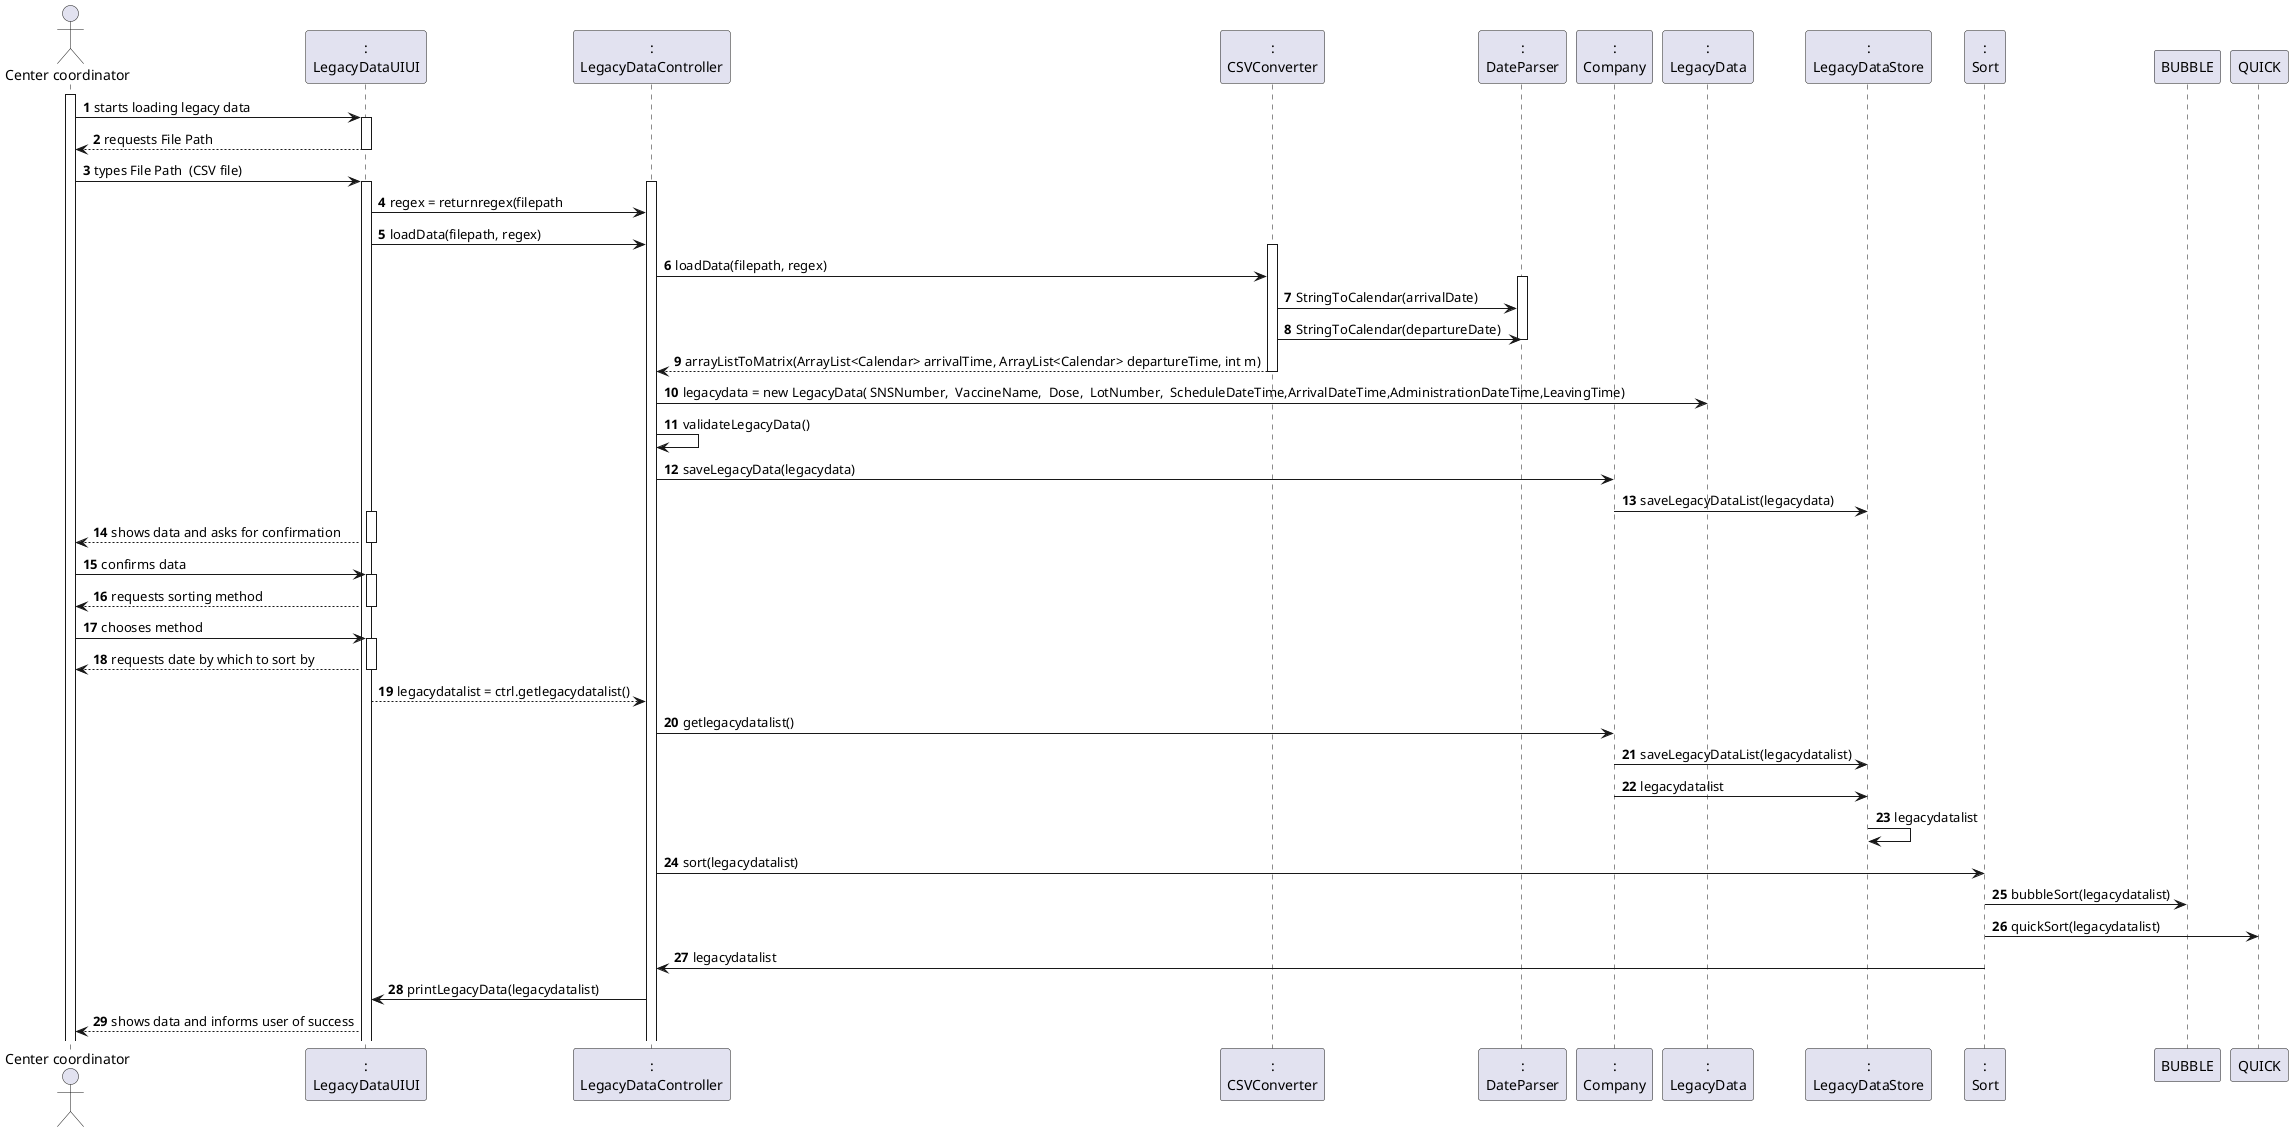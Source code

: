 @startuml
'https://plantuml.com/sequence-diagram

autonumber
actor "Center coordinator" as CC

participant ":\nLegacyDataUIUI" as UI
participant ":\nLegacyDataController" as CTRL
participant ":\nCSVConverter" as FILE
participant ":\nDateParser" as DATE
participant ":\nCompany" as COM
participant ":\nLegacyData" as LEG
participant ":\nLegacyDataStore" as STORE
participant ":\nSort" as SORT

activate CC
CC -> UI : starts loading legacy data
activate UI
UI --> CC : requests File Path
deactivate UI
CC-> UI : types File Path  (CSV file)

activate UI
activate CTRL
UI -> CTRL : regex = returnregex(filepath
UI -> CTRL : loadData(filepath, regex)
activate FILE
CTRL -> FILE : loadData(filepath, regex)
activate  DATE
FILE-> DATE : StringToCalendar(arrivalDate)
FILE-> DATE : StringToCalendar(departureDate)
deactivate DATE
FILE --> CTRL :arrayListToMatrix(ArrayList<Calendar> arrivalTime, ArrayList<Calendar> departureTime, int m)
deactivate FILE
CTRL -> LEG : legacydata = new LegacyData( SNSNumber,  VaccineName,  Dose,  LotNumber,  ScheduleDateTime,ArrivalDateTime,AdministrationDateTime,LeavingTime)
CTRL -> CTRL : validateLegacyData()
CTRL -> COM : saveLegacyData(legacydata)
COM -> STORE : saveLegacyDataList(legacydata)
activate UI
UI --> CC : shows data and asks for confirmation
deactivate UI
CC -> UI : confirms data
activate UI
UI --> CC: requests sorting method
deactivate UI
CC -> UI : chooses method
activate UI
UI --> CC : requests date by which to sort by
deactivate UI
UI --> CTRL : legacydatalist = ctrl.getlegacydatalist()
CTRL -> COM :getlegacydatalist()
COM -> STORE : saveLegacyDataList(legacydatalist)
COM -> STORE : legacydatalist
STORE -> STORE : legacydatalist
CTRL -> SORT : sort(legacydatalist)
SORT -> BUBBLE : bubbleSort(legacydatalist)
SORT -> QUICK : quickSort(legacydatalist)
SORT -> CTRL : legacydatalist
CTRL -> UI : printLegacyData(legacydatalist)
UI --> CC : shows data and informs user of success

@enduml